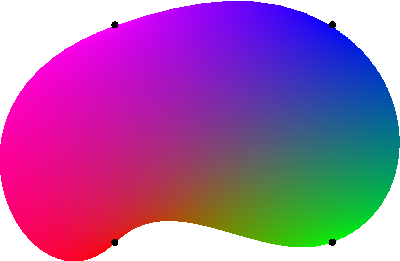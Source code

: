 size(200);

pen[][] p={{red,green,blue,magenta}};
path g=(0,0){dir(45)}..(1,0)..(1,1)..(0,1)..cycle;
pair[][] z={{(0.5,0.5),(0.5,0.5),(0.5,0.5),(0.5,0.5)}};
tensorshade(g,p,z);
dot(g);
